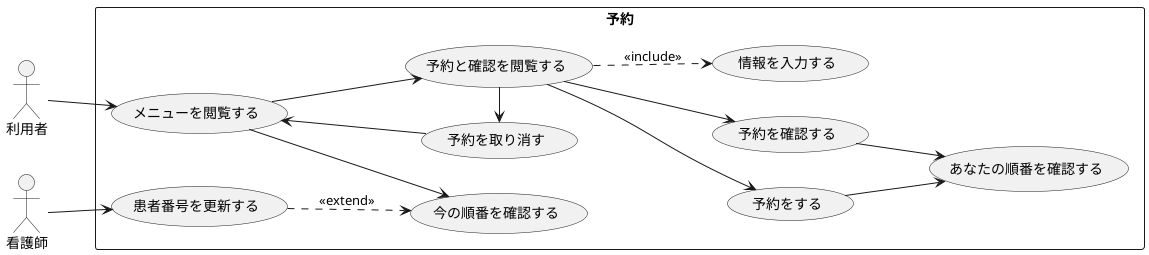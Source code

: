 @startuml
left to right direction
actor 利用者
actor 看護師
rectangle 予約{
usecase メニューを閲覧する
usecase 予約と確認を閲覧する
usecase 予約をする
usecase 予約を確認する
usecase 予約を取り消す
usecase 情報を入力する
usecase 今の順番を確認する
usecase あなたの順番を確認する
usecase 患者番号を更新する
}
利用者 --> メニューを閲覧する
予約と確認を閲覧する ..> 情報を入力する : << include >>
メニューを閲覧する --> 予約と確認を閲覧する

予約と確認を閲覧する --> 予約をする
予約と確認を閲覧する --> 予約を確認する
予約と確認を閲覧する -left-> 予約を取り消す
予約をする --> あなたの順番を確認する
予約を確認する --> あなたの順番を確認する
メニューを閲覧する <-- 予約を取り消す
メニューを閲覧する --> 今の順番を確認する
看護師 --> 患者番号を更新する
患者番号を更新する ..> 今の順番を確認する : <<extend>>
@enduml